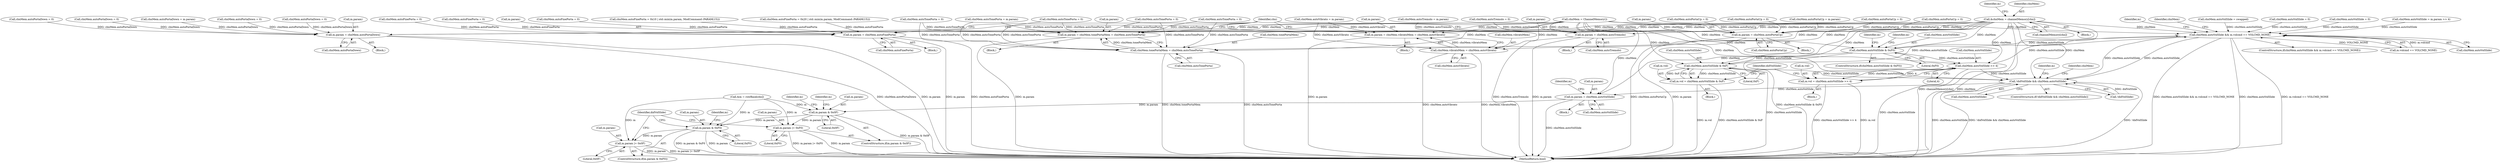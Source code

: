 digraph "0_openmpt_61fc6d3030a4d4283105cb5fb46b27b42fa5575e_1@array" {
"1000653" [label="(Call,&chnMem = channelMemory[chn])"];
"1001688" [label="(Call,chnMem.autoVolSlide && m.volcmd == VOLCMD_NONE)"];
"1001699" [label="(Call,chnMem.autoVolSlide & 0xF0)"];
"1001714" [label="(Call,chnMem.autoVolSlide >> 4)"];
"1001710" [label="(Call,m.vol = chnMem.autoVolSlide >> 4)"];
"1001844" [label="(Call,!didVolSlide && chnMem.autoVolSlide)"];
"1001856" [label="(Call,m.param = chnMem.autoVolSlide)"];
"1001864" [label="(Call,m.param & 0x0F)"];
"1001869" [label="(Call,m.param |= 0xF0)"];
"1001876" [label="(Call,m.param & 0xF0)"];
"1001881" [label="(Call,m.param |= 0x0F)"];
"1001730" [label="(Call,chnMem.autoVolSlide & 0xF)"];
"1001726" [label="(Call,m.vol = chnMem.autoVolSlide & 0xF)"];
"1001755" [label="(Call,m.param = chnMem.autoPortaUp)"];
"1001773" [label="(Call,m.param = chnMem.autoPortaDown)"];
"1001791" [label="(Call,m.param = chnMem.autoFinePorta)"];
"1001809" [label="(Call,m.param = chnMem.tonePortaMem = chnMem.autoTonePorta)"];
"1001813" [label="(Call,chnMem.tonePortaMem = chnMem.autoTonePorta)"];
"1001831" [label="(Call,m.param = chnMem.vibratoMem = chnMem.autoVibrato)"];
"1001835" [label="(Call,chnMem.vibratoMem = chnMem.autoVibrato)"];
"1001900" [label="(Call,m.param = chnMem.autoTremolo)"];
"1001883" [label="(Identifier,m)"];
"1000866" [label="(Call,chnMem.autoPortaUp = m.param)"];
"1001809" [label="(Call,m.param = chnMem.tonePortaMem = chnMem.autoTonePorta)"];
"1001878" [label="(Identifier,m)"];
"1002118" [label="(MethodReturn,bool)"];
"1000890" [label="(Call,chnMem.autoFinePorta = 0)"];
"1001835" [label="(Call,chnMem.vibratoMem = chnMem.autoVibrato)"];
"1000873" [label="(Call,chnMem.autoPortaDown = 0)"];
"1000900" [label="(Call,chnMem.autoPortaDown = m.param)"];
"1001715" [label="(Call,chnMem.autoVolSlide)"];
"1001843" [label="(ControlStructure,if(!didVolSlide && chnMem.autoVolSlide))"];
"1001692" [label="(Call,m.volcmd == VOLCMD_NONE)"];
"1001688" [label="(Call,chnMem.autoVolSlide && m.volcmd == VOLCMD_NONE)"];
"1001710" [label="(Call,m.vol = chnMem.autoVolSlide >> 4)"];
"1001857" [label="(Call,m.param)"];
"1000793" [label="(Call,chnMem.autoFinePorta = 0x10 | std::min(m.param, ModCommand::PARAM(15)))"];
"1001887" [label="(Identifier,didVolSlide)"];
"1001904" [label="(Call,chnMem.autoTremolo)"];
"1001701" [label="(Identifier,chnMem)"];
"1001853" [label="(Identifier,m)"];
"1001850" [label="(Block,)"];
"1001865" [label="(Call,m.param)"];
"1001817" [label="(Call,chnMem.autoTonePorta)"];
"1001863" [label="(ControlStructure,if(m.param & 0x0F))"];
"1001814" [label="(Call,chnMem.tonePortaMem)"];
"1001825" [label="(Block,)"];
"1000977" [label="(Call,chnMem.autoVolSlide = swapped)"];
"1001866" [label="(Identifier,m)"];
"1001698" [label="(ControlStructure,if(chnMem.autoVolSlide & 0xF0))"];
"1001173" [label="(Call,chnMem.autoTonePorta = m.param)"];
"1001777" [label="(Call,chnMem.autoPortaDown)"];
"1001131" [label="(Call,chnMem.autoTremolo = m.param)"];
"1001845" [label="(Call,!didVolSlide)"];
"1001870" [label="(Call,m.param)"];
"1001892" [label="(Identifier,chnMem)"];
"1000827" [label="(Call,chnMem.autoFinePorta = 0x20 | std::min(m.param, ModCommand::PARAM(15)))"];
"1001723" [label="(Identifier,m)"];
"1001139" [label="(Call,chnMem.autoTremolo = 0)"];
"1001773" [label="(Call,m.param = chnMem.autoPortaDown)"];
"1000659" [label="(Call,&m = rowBase[chn])"];
"1000660" [label="(Identifier,m)"];
"1001876" [label="(Call,m.param & 0xF0)"];
"1001900" [label="(Call,m.param = chnMem.autoTremolo)"];
"1001731" [label="(Call,chnMem.autoVolSlide)"];
"1001795" [label="(Call,chnMem.autoFinePorta)"];
"1001727" [label="(Call,m.vol)"];
"1001001" [label="(Call,chnMem.autoVolSlide = 0)"];
"1000654" [label="(Identifier,chnMem)"];
"1001707" [label="(Identifier,m)"];
"1001056" [label="(Call,chnMem.autoVolSlide = 0)"];
"1001545" [label="(Call,chnMem.autoVolSlide = m.param >> 4)"];
"1000861" [label="(Call,chnMem.autoFinePorta = 0)"];
"1001860" [label="(Call,chnMem.autoVolSlide)"];
"1001726" [label="(Call,m.vol = chnMem.autoVolSlide & 0xF)"];
"1001847" [label="(Call,chnMem.autoVolSlide)"];
"1001711" [label="(Call,m.vol)"];
"1001839" [label="(Call,chnMem.autoVibrato)"];
"1001699" [label="(Call,chnMem.autoVolSlide & 0xF0)"];
"1001873" [label="(Literal,0xF0)"];
"1000815" [label="(Call,chnMem.autoTonePorta = 0)"];
"1000650" [label="(Identifier,chn)"];
"1000907" [label="(Call,chnMem.autoTonePorta = 0)"];
"1001714" [label="(Call,chnMem.autoVolSlide >> 4)"];
"1001901" [label="(Call,m.param)"];
"1001700" [label="(Call,chnMem.autoVolSlide)"];
"1001734" [label="(Literal,0xF)"];
"1001106" [label="(Call,chnMem.autoVibrato = m.param)"];
"1001785" [label="(Block,)"];
"1001755" [label="(Call,m.param = chnMem.autoPortaUp)"];
"1000655" [label="(Call,channelMemory[chn])"];
"1001720" [label="(Block,)"];
"1001869" [label="(Call,m.param |= 0xF0)"];
"1001791" [label="(Call,m.param = chnMem.autoFinePorta)"];
"1000878" [label="(Call,chnMem.autoTonePorta = 0)"];
"1001703" [label="(Literal,0xF0)"];
"1001844" [label="(Call,!didVolSlide && chnMem.autoVolSlide)"];
"1001730" [label="(Call,chnMem.autoVolSlide & 0xF)"];
"1001882" [label="(Call,m.param)"];
"1001871" [label="(Identifier,m)"];
"1001158" [label="(Call,chnMem.autoFinePorta = 0)"];
"1001880" [label="(Literal,0xF0)"];
"1000844" [label="(Call,chnMem.autoPortaDown = 0)"];
"1001741" [label="(Identifier,m)"];
"1000651" [label="(Block,)"];
"1001832" [label="(Call,m.param)"];
"1001718" [label="(Literal,4)"];
"1001704" [label="(Block,)"];
"1001687" [label="(ControlStructure,if(chnMem.autoVolSlide && m.volcmd == VOLCMD_NONE))"];
"1000707" [label="(Call,chnMem = ChannelMemory())"];
"1001836" [label="(Call,chnMem.vibratoMem)"];
"1001831" [label="(Call,m.param = chnMem.vibratoMem = chnMem.autoVibrato)"];
"1001868" [label="(Literal,0x0F)"];
"1001736" [label="(Identifier,didVolSlide)"];
"1001767" [label="(Block,)"];
"1000895" [label="(Call,chnMem.autoPortaUp = 0)"];
"1001168" [label="(Call,chnMem.autoPortaDown = 0)"];
"1001813" [label="(Call,chnMem.tonePortaMem = chnMem.autoTonePorta)"];
"1001689" [label="(Call,chnMem.autoVolSlide)"];
"1001881" [label="(Call,m.param |= 0x0F)"];
"1001803" [label="(Block,)"];
"1001885" [label="(Literal,0x0F)"];
"1001810" [label="(Call,m.param)"];
"1001856" [label="(Call,m.param = chnMem.autoVolSlide)"];
"1001774" [label="(Call,m.param)"];
"1001894" [label="(Block,)"];
"1001749" [label="(Block,)"];
"1001877" [label="(Call,m.param)"];
"1001759" [label="(Call,chnMem.autoPortaUp)"];
"1001875" [label="(ControlStructure,if(m.param & 0xF0))"];
"1000805" [label="(Call,chnMem.autoPortaUp = 0)"];
"1000849" [label="(Call,chnMem.autoTonePorta = 0)"];
"1001756" [label="(Call,m.param)"];
"1001163" [label="(Call,chnMem.autoPortaUp = 0)"];
"1001864" [label="(Call,m.param & 0x0F)"];
"1000653" [label="(Call,&chnMem = channelMemory[chn])"];
"1000810" [label="(Call,chnMem.autoPortaDown = 0)"];
"1001792" [label="(Call,m.param)"];
"1000839" [label="(Call,chnMem.autoPortaUp = 0)"];
"1000653" -> "1000651"  [label="AST: "];
"1000653" -> "1000655"  [label="CFG: "];
"1000654" -> "1000653"  [label="AST: "];
"1000655" -> "1000653"  [label="AST: "];
"1000660" -> "1000653"  [label="CFG: "];
"1000653" -> "1002118"  [label="DDG: channelMemory[chn]"];
"1000653" -> "1002118"  [label="DDG: chnMem"];
"1000653" -> "1001688"  [label="DDG: chnMem"];
"1000653" -> "1001699"  [label="DDG: chnMem"];
"1000653" -> "1001714"  [label="DDG: chnMem"];
"1000653" -> "1001730"  [label="DDG: chnMem"];
"1000653" -> "1001755"  [label="DDG: chnMem"];
"1000653" -> "1001773"  [label="DDG: chnMem"];
"1000653" -> "1001791"  [label="DDG: chnMem"];
"1000653" -> "1001809"  [label="DDG: chnMem"];
"1000653" -> "1001813"  [label="DDG: chnMem"];
"1000653" -> "1001831"  [label="DDG: chnMem"];
"1000653" -> "1001835"  [label="DDG: chnMem"];
"1000653" -> "1001844"  [label="DDG: chnMem"];
"1000653" -> "1001856"  [label="DDG: chnMem"];
"1000653" -> "1001900"  [label="DDG: chnMem"];
"1001688" -> "1001687"  [label="AST: "];
"1001688" -> "1001689"  [label="CFG: "];
"1001688" -> "1001692"  [label="CFG: "];
"1001689" -> "1001688"  [label="AST: "];
"1001692" -> "1001688"  [label="AST: "];
"1001701" -> "1001688"  [label="CFG: "];
"1001741" -> "1001688"  [label="CFG: "];
"1001688" -> "1002118"  [label="DDG: chnMem.autoVolSlide && m.volcmd == VOLCMD_NONE"];
"1001688" -> "1002118"  [label="DDG: chnMem.autoVolSlide"];
"1001688" -> "1002118"  [label="DDG: m.volcmd == VOLCMD_NONE"];
"1001056" -> "1001688"  [label="DDG: chnMem.autoVolSlide"];
"1001001" -> "1001688"  [label="DDG: chnMem.autoVolSlide"];
"1001844" -> "1001688"  [label="DDG: chnMem.autoVolSlide"];
"1000977" -> "1001688"  [label="DDG: chnMem.autoVolSlide"];
"1001545" -> "1001688"  [label="DDG: chnMem.autoVolSlide"];
"1001714" -> "1001688"  [label="DDG: chnMem.autoVolSlide"];
"1000707" -> "1001688"  [label="DDG: chnMem"];
"1001730" -> "1001688"  [label="DDG: chnMem.autoVolSlide"];
"1001692" -> "1001688"  [label="DDG: m.volcmd"];
"1001692" -> "1001688"  [label="DDG: VOLCMD_NONE"];
"1001688" -> "1001699"  [label="DDG: chnMem.autoVolSlide"];
"1001688" -> "1001844"  [label="DDG: chnMem.autoVolSlide"];
"1001699" -> "1001698"  [label="AST: "];
"1001699" -> "1001703"  [label="CFG: "];
"1001700" -> "1001699"  [label="AST: "];
"1001703" -> "1001699"  [label="AST: "];
"1001707" -> "1001699"  [label="CFG: "];
"1001723" -> "1001699"  [label="CFG: "];
"1001699" -> "1002118"  [label="DDG: chnMem.autoVolSlide & 0xF0"];
"1000707" -> "1001699"  [label="DDG: chnMem"];
"1001699" -> "1001714"  [label="DDG: chnMem.autoVolSlide"];
"1001699" -> "1001730"  [label="DDG: chnMem.autoVolSlide"];
"1001714" -> "1001710"  [label="AST: "];
"1001714" -> "1001718"  [label="CFG: "];
"1001715" -> "1001714"  [label="AST: "];
"1001718" -> "1001714"  [label="AST: "];
"1001710" -> "1001714"  [label="CFG: "];
"1001714" -> "1002118"  [label="DDG: chnMem.autoVolSlide"];
"1001714" -> "1001710"  [label="DDG: chnMem.autoVolSlide"];
"1001714" -> "1001710"  [label="DDG: 4"];
"1000707" -> "1001714"  [label="DDG: chnMem"];
"1001714" -> "1001844"  [label="DDG: chnMem.autoVolSlide"];
"1001710" -> "1001704"  [label="AST: "];
"1001711" -> "1001710"  [label="AST: "];
"1001736" -> "1001710"  [label="CFG: "];
"1001710" -> "1002118"  [label="DDG: m.vol"];
"1001710" -> "1002118"  [label="DDG: chnMem.autoVolSlide >> 4"];
"1001844" -> "1001843"  [label="AST: "];
"1001844" -> "1001845"  [label="CFG: "];
"1001844" -> "1001847"  [label="CFG: "];
"1001845" -> "1001844"  [label="AST: "];
"1001847" -> "1001844"  [label="AST: "];
"1001853" -> "1001844"  [label="CFG: "];
"1001892" -> "1001844"  [label="CFG: "];
"1001844" -> "1002118"  [label="DDG: !didVolSlide"];
"1001844" -> "1002118"  [label="DDG: chnMem.autoVolSlide"];
"1001844" -> "1002118"  [label="DDG: !didVolSlide && chnMem.autoVolSlide"];
"1001845" -> "1001844"  [label="DDG: didVolSlide"];
"1000707" -> "1001844"  [label="DDG: chnMem"];
"1001730" -> "1001844"  [label="DDG: chnMem.autoVolSlide"];
"1001844" -> "1001856"  [label="DDG: chnMem.autoVolSlide"];
"1001856" -> "1001850"  [label="AST: "];
"1001856" -> "1001860"  [label="CFG: "];
"1001857" -> "1001856"  [label="AST: "];
"1001860" -> "1001856"  [label="AST: "];
"1001866" -> "1001856"  [label="CFG: "];
"1001856" -> "1002118"  [label="DDG: chnMem.autoVolSlide"];
"1000707" -> "1001856"  [label="DDG: chnMem"];
"1001856" -> "1001864"  [label="DDG: m.param"];
"1001864" -> "1001863"  [label="AST: "];
"1001864" -> "1001868"  [label="CFG: "];
"1001865" -> "1001864"  [label="AST: "];
"1001868" -> "1001864"  [label="AST: "];
"1001871" -> "1001864"  [label="CFG: "];
"1001878" -> "1001864"  [label="CFG: "];
"1001864" -> "1002118"  [label="DDG: m.param & 0x0F"];
"1000659" -> "1001864"  [label="DDG: m"];
"1001864" -> "1001869"  [label="DDG: m.param"];
"1001864" -> "1001876"  [label="DDG: m.param"];
"1001869" -> "1001863"  [label="AST: "];
"1001869" -> "1001873"  [label="CFG: "];
"1001870" -> "1001869"  [label="AST: "];
"1001873" -> "1001869"  [label="AST: "];
"1001887" -> "1001869"  [label="CFG: "];
"1001869" -> "1002118"  [label="DDG: m.param"];
"1001869" -> "1002118"  [label="DDG: m.param |= 0xF0"];
"1000659" -> "1001869"  [label="DDG: m"];
"1001876" -> "1001875"  [label="AST: "];
"1001876" -> "1001880"  [label="CFG: "];
"1001877" -> "1001876"  [label="AST: "];
"1001880" -> "1001876"  [label="AST: "];
"1001883" -> "1001876"  [label="CFG: "];
"1001887" -> "1001876"  [label="CFG: "];
"1001876" -> "1002118"  [label="DDG: m.param"];
"1001876" -> "1002118"  [label="DDG: m.param & 0xF0"];
"1000659" -> "1001876"  [label="DDG: m"];
"1001876" -> "1001881"  [label="DDG: m.param"];
"1001881" -> "1001875"  [label="AST: "];
"1001881" -> "1001885"  [label="CFG: "];
"1001882" -> "1001881"  [label="AST: "];
"1001885" -> "1001881"  [label="AST: "];
"1001887" -> "1001881"  [label="CFG: "];
"1001881" -> "1002118"  [label="DDG: m.param"];
"1001881" -> "1002118"  [label="DDG: m.param |= 0x0F"];
"1000659" -> "1001881"  [label="DDG: m"];
"1001730" -> "1001726"  [label="AST: "];
"1001730" -> "1001734"  [label="CFG: "];
"1001731" -> "1001730"  [label="AST: "];
"1001734" -> "1001730"  [label="AST: "];
"1001726" -> "1001730"  [label="CFG: "];
"1001730" -> "1002118"  [label="DDG: chnMem.autoVolSlide"];
"1001730" -> "1001726"  [label="DDG: chnMem.autoVolSlide"];
"1001730" -> "1001726"  [label="DDG: 0xF"];
"1000707" -> "1001730"  [label="DDG: chnMem"];
"1001726" -> "1001720"  [label="AST: "];
"1001727" -> "1001726"  [label="AST: "];
"1001736" -> "1001726"  [label="CFG: "];
"1001726" -> "1002118"  [label="DDG: chnMem.autoVolSlide & 0xF"];
"1001726" -> "1002118"  [label="DDG: m.vol"];
"1001755" -> "1001749"  [label="AST: "];
"1001755" -> "1001759"  [label="CFG: "];
"1001756" -> "1001755"  [label="AST: "];
"1001759" -> "1001755"  [label="AST: "];
"1000650" -> "1001755"  [label="CFG: "];
"1001755" -> "1002118"  [label="DDG: chnMem.autoPortaUp"];
"1001755" -> "1002118"  [label="DDG: m.param"];
"1001163" -> "1001755"  [label="DDG: chnMem.autoPortaUp"];
"1000839" -> "1001755"  [label="DDG: chnMem.autoPortaUp"];
"1000866" -> "1001755"  [label="DDG: chnMem.autoPortaUp"];
"1000707" -> "1001755"  [label="DDG: chnMem"];
"1000805" -> "1001755"  [label="DDG: chnMem.autoPortaUp"];
"1000895" -> "1001755"  [label="DDG: chnMem.autoPortaUp"];
"1001773" -> "1001767"  [label="AST: "];
"1001773" -> "1001777"  [label="CFG: "];
"1001774" -> "1001773"  [label="AST: "];
"1001777" -> "1001773"  [label="AST: "];
"1000650" -> "1001773"  [label="CFG: "];
"1001773" -> "1002118"  [label="DDG: chnMem.autoPortaDown"];
"1001773" -> "1002118"  [label="DDG: m.param"];
"1000873" -> "1001773"  [label="DDG: chnMem.autoPortaDown"];
"1000707" -> "1001773"  [label="DDG: chnMem"];
"1000810" -> "1001773"  [label="DDG: chnMem.autoPortaDown"];
"1000844" -> "1001773"  [label="DDG: chnMem.autoPortaDown"];
"1000900" -> "1001773"  [label="DDG: chnMem.autoPortaDown"];
"1001168" -> "1001773"  [label="DDG: chnMem.autoPortaDown"];
"1001791" -> "1001785"  [label="AST: "];
"1001791" -> "1001795"  [label="CFG: "];
"1001792" -> "1001791"  [label="AST: "];
"1001795" -> "1001791"  [label="AST: "];
"1000650" -> "1001791"  [label="CFG: "];
"1001791" -> "1002118"  [label="DDG: m.param"];
"1001791" -> "1002118"  [label="DDG: chnMem.autoFinePorta"];
"1000890" -> "1001791"  [label="DDG: chnMem.autoFinePorta"];
"1000707" -> "1001791"  [label="DDG: chnMem"];
"1001158" -> "1001791"  [label="DDG: chnMem.autoFinePorta"];
"1000861" -> "1001791"  [label="DDG: chnMem.autoFinePorta"];
"1000793" -> "1001791"  [label="DDG: chnMem.autoFinePorta"];
"1000827" -> "1001791"  [label="DDG: chnMem.autoFinePorta"];
"1001809" -> "1001803"  [label="AST: "];
"1001809" -> "1001813"  [label="CFG: "];
"1001810" -> "1001809"  [label="AST: "];
"1001813" -> "1001809"  [label="AST: "];
"1000650" -> "1001809"  [label="CFG: "];
"1001809" -> "1002118"  [label="DDG: m.param"];
"1001813" -> "1001809"  [label="DDG: chnMem.tonePortaMem"];
"1000815" -> "1001809"  [label="DDG: chnMem.autoTonePorta"];
"1000849" -> "1001809"  [label="DDG: chnMem.autoTonePorta"];
"1000707" -> "1001809"  [label="DDG: chnMem"];
"1000907" -> "1001809"  [label="DDG: chnMem.autoTonePorta"];
"1001173" -> "1001809"  [label="DDG: chnMem.autoTonePorta"];
"1000878" -> "1001809"  [label="DDG: chnMem.autoTonePorta"];
"1001813" -> "1001817"  [label="CFG: "];
"1001814" -> "1001813"  [label="AST: "];
"1001817" -> "1001813"  [label="AST: "];
"1001813" -> "1002118"  [label="DDG: chnMem.tonePortaMem"];
"1001813" -> "1002118"  [label="DDG: chnMem.autoTonePorta"];
"1000815" -> "1001813"  [label="DDG: chnMem.autoTonePorta"];
"1000849" -> "1001813"  [label="DDG: chnMem.autoTonePorta"];
"1000707" -> "1001813"  [label="DDG: chnMem"];
"1000907" -> "1001813"  [label="DDG: chnMem.autoTonePorta"];
"1001173" -> "1001813"  [label="DDG: chnMem.autoTonePorta"];
"1000878" -> "1001813"  [label="DDG: chnMem.autoTonePorta"];
"1001831" -> "1001825"  [label="AST: "];
"1001831" -> "1001835"  [label="CFG: "];
"1001832" -> "1001831"  [label="AST: "];
"1001835" -> "1001831"  [label="AST: "];
"1000650" -> "1001831"  [label="CFG: "];
"1001831" -> "1002118"  [label="DDG: m.param"];
"1001835" -> "1001831"  [label="DDG: chnMem.vibratoMem"];
"1000707" -> "1001831"  [label="DDG: chnMem"];
"1001106" -> "1001831"  [label="DDG: chnMem.autoVibrato"];
"1001835" -> "1001839"  [label="CFG: "];
"1001836" -> "1001835"  [label="AST: "];
"1001839" -> "1001835"  [label="AST: "];
"1001835" -> "1002118"  [label="DDG: chnMem.autoVibrato"];
"1001835" -> "1002118"  [label="DDG: chnMem.vibratoMem"];
"1000707" -> "1001835"  [label="DDG: chnMem"];
"1001106" -> "1001835"  [label="DDG: chnMem.autoVibrato"];
"1001900" -> "1001894"  [label="AST: "];
"1001900" -> "1001904"  [label="CFG: "];
"1001901" -> "1001900"  [label="AST: "];
"1001904" -> "1001900"  [label="AST: "];
"1000650" -> "1001900"  [label="CFG: "];
"1001900" -> "1002118"  [label="DDG: chnMem.autoTremolo"];
"1001900" -> "1002118"  [label="DDG: m.param"];
"1001139" -> "1001900"  [label="DDG: chnMem.autoTremolo"];
"1000707" -> "1001900"  [label="DDG: chnMem"];
"1001131" -> "1001900"  [label="DDG: chnMem.autoTremolo"];
}
